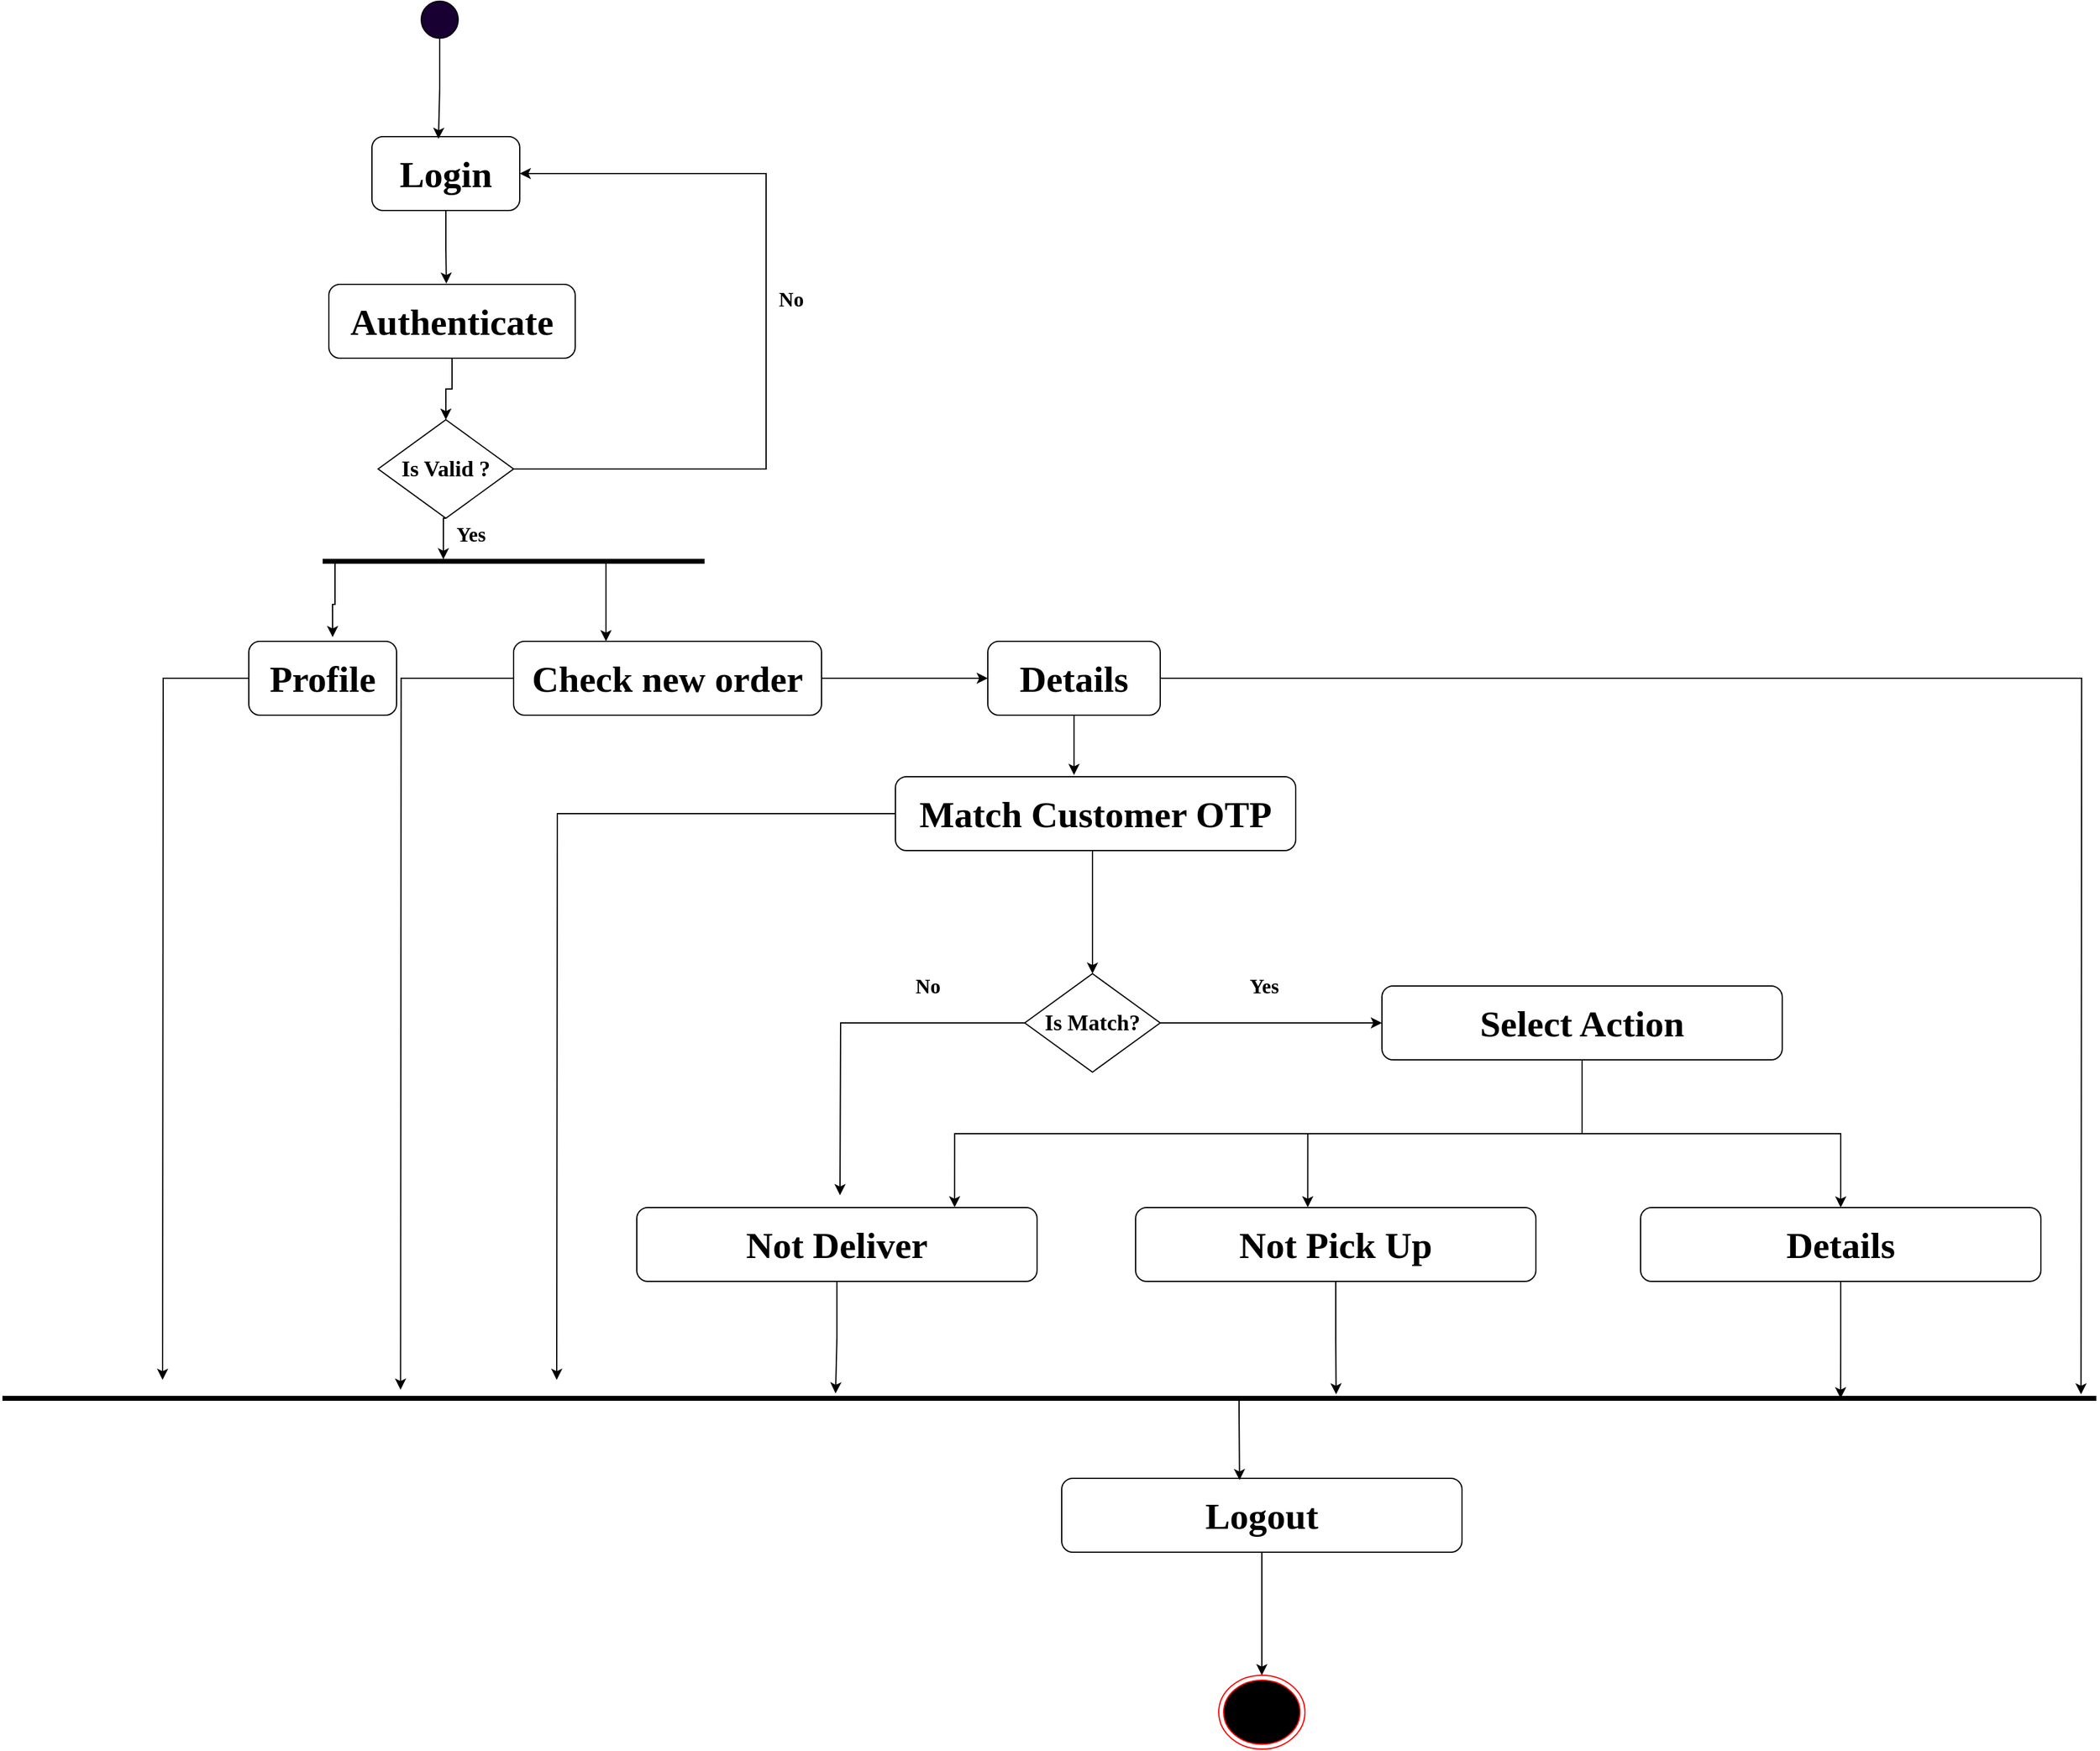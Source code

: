 <mxfile version="21.6.5" type="github">
  <diagram name="Page-1" id="nebeqoRkbiYfqbFeL3QD">
    <mxGraphModel dx="2100" dy="2130" grid="1" gridSize="10" guides="1" tooltips="1" connect="1" arrows="1" fold="1" page="1" pageScale="1" pageWidth="850" pageHeight="1100" math="0" shadow="0">
      <root>
        <mxCell id="0" />
        <mxCell id="1" parent="0" />
        <mxCell id="M4b0cDKv8tkOARRGYxCU-16" style="edgeStyle=orthogonalEdgeStyle;rounded=0;orthogonalLoop=1;jettySize=auto;html=1;" edge="1" parent="1" source="M4b0cDKv8tkOARRGYxCU-1">
          <mxGeometry relative="1" as="geometry">
            <mxPoint x="420.4" y="179.4" as="targetPoint" />
          </mxGeometry>
        </mxCell>
        <mxCell id="M4b0cDKv8tkOARRGYxCU-1" value="&lt;h1&gt;&lt;font face=&quot;Times New Roman&quot; style=&quot;font-size: 30px;&quot;&gt;Login&lt;/font&gt;&lt;/h1&gt;" style="rounded=1;whiteSpace=wrap;html=1;" vertex="1" parent="1">
          <mxGeometry x="360" y="60" width="120" height="60" as="geometry" />
        </mxCell>
        <mxCell id="M4b0cDKv8tkOARRGYxCU-17" style="edgeStyle=orthogonalEdgeStyle;rounded=0;orthogonalLoop=1;jettySize=auto;html=1;entryX=0.5;entryY=0;entryDx=0;entryDy=0;" edge="1" parent="1" source="M4b0cDKv8tkOARRGYxCU-2" target="M4b0cDKv8tkOARRGYxCU-3">
          <mxGeometry relative="1" as="geometry" />
        </mxCell>
        <mxCell id="M4b0cDKv8tkOARRGYxCU-2" value="&lt;h1&gt;&lt;font face=&quot;Times New Roman&quot; style=&quot;font-size: 30px;&quot;&gt;Authenticate&lt;/font&gt;&lt;/h1&gt;" style="rounded=1;whiteSpace=wrap;html=1;" vertex="1" parent="1">
          <mxGeometry x="325" y="180" width="200" height="60" as="geometry" />
        </mxCell>
        <mxCell id="M4b0cDKv8tkOARRGYxCU-18" style="edgeStyle=orthogonalEdgeStyle;rounded=0;orthogonalLoop=1;jettySize=auto;html=1;entryX=1;entryY=0.5;entryDx=0;entryDy=0;" edge="1" parent="1" source="M4b0cDKv8tkOARRGYxCU-3" target="M4b0cDKv8tkOARRGYxCU-1">
          <mxGeometry relative="1" as="geometry">
            <Array as="points">
              <mxPoint x="680" y="330" />
              <mxPoint x="680" y="90" />
            </Array>
          </mxGeometry>
        </mxCell>
        <mxCell id="M4b0cDKv8tkOARRGYxCU-19" value="&lt;h2&gt;&lt;font face=&quot;Comic Sans MS&quot;&gt;No&lt;/font&gt;&lt;/h2&gt;" style="edgeLabel;html=1;align=center;verticalAlign=middle;resizable=0;points=[];" vertex="1" connectable="0" parent="M4b0cDKv8tkOARRGYxCU-18">
          <mxGeometry x="0.065" y="2" relative="1" as="geometry">
            <mxPoint x="22" as="offset" />
          </mxGeometry>
        </mxCell>
        <mxCell id="M4b0cDKv8tkOARRGYxCU-21" style="edgeStyle=orthogonalEdgeStyle;rounded=0;orthogonalLoop=1;jettySize=auto;html=1;exitX=0.5;exitY=1;exitDx=0;exitDy=0;entryX=0.316;entryY=0.34;entryDx=0;entryDy=0;entryPerimeter=0;" edge="1" parent="1" source="M4b0cDKv8tkOARRGYxCU-3" target="M4b0cDKv8tkOARRGYxCU-20">
          <mxGeometry relative="1" as="geometry" />
        </mxCell>
        <mxCell id="M4b0cDKv8tkOARRGYxCU-22" value="&lt;h2&gt;&lt;font face=&quot;Comic Sans MS&quot;&gt;Yes&lt;/font&gt;&lt;/h2&gt;" style="edgeLabel;html=1;align=center;verticalAlign=middle;resizable=0;points=[];" vertex="1" connectable="0" parent="M4b0cDKv8tkOARRGYxCU-21">
          <mxGeometry x="-0.175" y="-3" relative="1" as="geometry">
            <mxPoint x="25" as="offset" />
          </mxGeometry>
        </mxCell>
        <mxCell id="M4b0cDKv8tkOARRGYxCU-3" value="&lt;h2&gt;&lt;font face=&quot;Times New Roman&quot;&gt;Is Valid ?&lt;/font&gt;&lt;/h2&gt;" style="rhombus;whiteSpace=wrap;html=1;" vertex="1" parent="1">
          <mxGeometry x="365" y="290" width="110" height="80" as="geometry" />
        </mxCell>
        <mxCell id="M4b0cDKv8tkOARRGYxCU-43" style="edgeStyle=orthogonalEdgeStyle;rounded=0;orthogonalLoop=1;jettySize=auto;html=1;" edge="1" parent="1" source="M4b0cDKv8tkOARRGYxCU-4">
          <mxGeometry relative="1" as="geometry">
            <mxPoint x="190" y="1070" as="targetPoint" />
          </mxGeometry>
        </mxCell>
        <mxCell id="M4b0cDKv8tkOARRGYxCU-4" value="&lt;h1&gt;&lt;font face=&quot;Times New Roman&quot; style=&quot;font-size: 30px;&quot;&gt;Profile&lt;/font&gt;&lt;/h1&gt;" style="rounded=1;whiteSpace=wrap;html=1;" vertex="1" parent="1">
          <mxGeometry x="260" y="470" width="120" height="60" as="geometry" />
        </mxCell>
        <mxCell id="M4b0cDKv8tkOARRGYxCU-25" style="edgeStyle=orthogonalEdgeStyle;rounded=0;orthogonalLoop=1;jettySize=auto;html=1;" edge="1" parent="1" source="M4b0cDKv8tkOARRGYxCU-5" target="M4b0cDKv8tkOARRGYxCU-6">
          <mxGeometry relative="1" as="geometry" />
        </mxCell>
        <mxCell id="M4b0cDKv8tkOARRGYxCU-44" style="edgeStyle=orthogonalEdgeStyle;rounded=0;orthogonalLoop=1;jettySize=auto;html=1;" edge="1" parent="1" source="M4b0cDKv8tkOARRGYxCU-5">
          <mxGeometry relative="1" as="geometry">
            <mxPoint x="383.2" y="1078" as="targetPoint" />
          </mxGeometry>
        </mxCell>
        <mxCell id="M4b0cDKv8tkOARRGYxCU-5" value="&lt;h1&gt;&lt;font face=&quot;Times New Roman&quot; style=&quot;font-size: 30px;&quot;&gt;Check new order&lt;/font&gt;&lt;/h1&gt;" style="rounded=1;whiteSpace=wrap;html=1;" vertex="1" parent="1">
          <mxGeometry x="475" y="470" width="250" height="60" as="geometry" />
        </mxCell>
        <mxCell id="M4b0cDKv8tkOARRGYxCU-28" style="edgeStyle=orthogonalEdgeStyle;rounded=0;orthogonalLoop=1;jettySize=auto;html=1;" edge="1" parent="1" source="M4b0cDKv8tkOARRGYxCU-6">
          <mxGeometry relative="1" as="geometry">
            <mxPoint x="1747.6" y="1081.8" as="targetPoint" />
          </mxGeometry>
        </mxCell>
        <mxCell id="M4b0cDKv8tkOARRGYxCU-29" style="edgeStyle=orthogonalEdgeStyle;rounded=0;orthogonalLoop=1;jettySize=auto;html=1;" edge="1" parent="1" source="M4b0cDKv8tkOARRGYxCU-6">
          <mxGeometry relative="1" as="geometry">
            <mxPoint x="930.0" y="578.6" as="targetPoint" />
          </mxGeometry>
        </mxCell>
        <mxCell id="M4b0cDKv8tkOARRGYxCU-6" value="&lt;h1&gt;&lt;font face=&quot;Times New Roman&quot; style=&quot;font-size: 30px;&quot;&gt;Details&lt;/font&gt;&lt;/h1&gt;" style="rounded=1;whiteSpace=wrap;html=1;" vertex="1" parent="1">
          <mxGeometry x="860" y="470" width="140" height="60" as="geometry" />
        </mxCell>
        <mxCell id="M4b0cDKv8tkOARRGYxCU-30" style="edgeStyle=orthogonalEdgeStyle;rounded=0;orthogonalLoop=1;jettySize=auto;html=1;entryX=0.5;entryY=0;entryDx=0;entryDy=0;" edge="1" parent="1" source="M4b0cDKv8tkOARRGYxCU-7" target="M4b0cDKv8tkOARRGYxCU-8">
          <mxGeometry relative="1" as="geometry">
            <Array as="points">
              <mxPoint x="945" y="670" />
              <mxPoint x="945" y="670" />
            </Array>
          </mxGeometry>
        </mxCell>
        <mxCell id="M4b0cDKv8tkOARRGYxCU-45" style="edgeStyle=orthogonalEdgeStyle;rounded=0;orthogonalLoop=1;jettySize=auto;html=1;" edge="1" parent="1" source="M4b0cDKv8tkOARRGYxCU-7">
          <mxGeometry relative="1" as="geometry">
            <mxPoint x="510" y="1070" as="targetPoint" />
          </mxGeometry>
        </mxCell>
        <mxCell id="M4b0cDKv8tkOARRGYxCU-7" value="&lt;h1&gt;&lt;font face=&quot;Times New Roman&quot; style=&quot;font-size: 30px;&quot;&gt;Match Customer OTP&lt;/font&gt;&lt;/h1&gt;" style="rounded=1;whiteSpace=wrap;html=1;" vertex="1" parent="1">
          <mxGeometry x="785" y="580" width="325" height="60" as="geometry" />
        </mxCell>
        <mxCell id="M4b0cDKv8tkOARRGYxCU-31" style="edgeStyle=orthogonalEdgeStyle;rounded=0;orthogonalLoop=1;jettySize=auto;html=1;entryX=0;entryY=0.5;entryDx=0;entryDy=0;" edge="1" parent="1" source="M4b0cDKv8tkOARRGYxCU-8" target="M4b0cDKv8tkOARRGYxCU-9">
          <mxGeometry relative="1" as="geometry" />
        </mxCell>
        <mxCell id="M4b0cDKv8tkOARRGYxCU-32" value="&lt;h2&gt;&lt;font face=&quot;Comic Sans MS&quot;&gt;Yes&lt;/font&gt;&lt;/h2&gt;" style="edgeLabel;html=1;align=center;verticalAlign=middle;resizable=0;points=[];" vertex="1" connectable="0" parent="M4b0cDKv8tkOARRGYxCU-31">
          <mxGeometry x="-0.018" y="1" relative="1" as="geometry">
            <mxPoint x="-5" y="-29" as="offset" />
          </mxGeometry>
        </mxCell>
        <mxCell id="M4b0cDKv8tkOARRGYxCU-33" style="edgeStyle=orthogonalEdgeStyle;rounded=0;orthogonalLoop=1;jettySize=auto;html=1;" edge="1" parent="1" source="M4b0cDKv8tkOARRGYxCU-8">
          <mxGeometry relative="1" as="geometry">
            <mxPoint x="740" y="920" as="targetPoint" />
          </mxGeometry>
        </mxCell>
        <mxCell id="M4b0cDKv8tkOARRGYxCU-34" value="&lt;h2&gt;&lt;font face=&quot;Comic Sans MS&quot;&gt;No&lt;/font&gt;&lt;/h2&gt;" style="edgeLabel;html=1;align=center;verticalAlign=middle;resizable=0;points=[];" vertex="1" connectable="0" parent="M4b0cDKv8tkOARRGYxCU-33">
          <mxGeometry x="-0.478" y="-1" relative="1" as="geometry">
            <mxPoint x="-4" y="-29" as="offset" />
          </mxGeometry>
        </mxCell>
        <mxCell id="M4b0cDKv8tkOARRGYxCU-8" value="&lt;h2&gt;&lt;font face=&quot;Times New Roman&quot;&gt;Is Match?&lt;/font&gt;&lt;/h2&gt;" style="rhombus;whiteSpace=wrap;html=1;" vertex="1" parent="1">
          <mxGeometry x="890" y="740" width="110" height="80" as="geometry" />
        </mxCell>
        <mxCell id="M4b0cDKv8tkOARRGYxCU-35" style="edgeStyle=orthogonalEdgeStyle;rounded=0;orthogonalLoop=1;jettySize=auto;html=1;entryX=0.43;entryY=-0.003;entryDx=0;entryDy=0;entryPerimeter=0;" edge="1" parent="1" source="M4b0cDKv8tkOARRGYxCU-9" target="M4b0cDKv8tkOARRGYxCU-11">
          <mxGeometry relative="1" as="geometry" />
        </mxCell>
        <mxCell id="M4b0cDKv8tkOARRGYxCU-36" style="edgeStyle=orthogonalEdgeStyle;rounded=0;orthogonalLoop=1;jettySize=auto;html=1;entryX=0.794;entryY=-0.003;entryDx=0;entryDy=0;entryPerimeter=0;" edge="1" parent="1" source="M4b0cDKv8tkOARRGYxCU-9" target="M4b0cDKv8tkOARRGYxCU-12">
          <mxGeometry relative="1" as="geometry">
            <Array as="points">
              <mxPoint x="1343" y="870" />
              <mxPoint x="833" y="870" />
            </Array>
          </mxGeometry>
        </mxCell>
        <mxCell id="M4b0cDKv8tkOARRGYxCU-37" style="edgeStyle=orthogonalEdgeStyle;rounded=0;orthogonalLoop=1;jettySize=auto;html=1;entryX=0.5;entryY=0;entryDx=0;entryDy=0;" edge="1" parent="1" source="M4b0cDKv8tkOARRGYxCU-9" target="M4b0cDKv8tkOARRGYxCU-10">
          <mxGeometry relative="1" as="geometry" />
        </mxCell>
        <mxCell id="M4b0cDKv8tkOARRGYxCU-9" value="&lt;h1&gt;&lt;font face=&quot;Times New Roman&quot; style=&quot;font-size: 30px;&quot;&gt;Select Action&lt;/font&gt;&lt;/h1&gt;" style="rounded=1;whiteSpace=wrap;html=1;" vertex="1" parent="1">
          <mxGeometry x="1180" y="750" width="325" height="60" as="geometry" />
        </mxCell>
        <mxCell id="M4b0cDKv8tkOARRGYxCU-38" style="edgeStyle=orthogonalEdgeStyle;rounded=0;orthogonalLoop=1;jettySize=auto;html=1;" edge="1" parent="1" source="M4b0cDKv8tkOARRGYxCU-10">
          <mxGeometry relative="1" as="geometry">
            <mxPoint x="1552.4" y="1085" as="targetPoint" />
          </mxGeometry>
        </mxCell>
        <mxCell id="M4b0cDKv8tkOARRGYxCU-10" value="&lt;h1&gt;&lt;font face=&quot;Times New Roman&quot; style=&quot;font-size: 30px;&quot;&gt;Details&lt;/font&gt;&lt;/h1&gt;" style="rounded=1;whiteSpace=wrap;html=1;" vertex="1" parent="1">
          <mxGeometry x="1390" y="930" width="325" height="60" as="geometry" />
        </mxCell>
        <mxCell id="M4b0cDKv8tkOARRGYxCU-39" style="edgeStyle=orthogonalEdgeStyle;rounded=0;orthogonalLoop=1;jettySize=auto;html=1;" edge="1" parent="1" source="M4b0cDKv8tkOARRGYxCU-11">
          <mxGeometry relative="1" as="geometry">
            <mxPoint x="1142.8" y="1081.8" as="targetPoint" />
          </mxGeometry>
        </mxCell>
        <mxCell id="M4b0cDKv8tkOARRGYxCU-11" value="&lt;h1&gt;&lt;font face=&quot;Times New Roman&quot; style=&quot;font-size: 30px;&quot;&gt;Not Pick Up&lt;/font&gt;&lt;/h1&gt;" style="rounded=1;whiteSpace=wrap;html=1;" vertex="1" parent="1">
          <mxGeometry x="980" y="930" width="325" height="60" as="geometry" />
        </mxCell>
        <mxCell id="M4b0cDKv8tkOARRGYxCU-40" style="edgeStyle=orthogonalEdgeStyle;rounded=0;orthogonalLoop=1;jettySize=auto;html=1;" edge="1" parent="1" source="M4b0cDKv8tkOARRGYxCU-12">
          <mxGeometry relative="1" as="geometry">
            <mxPoint x="736.4" y="1081" as="targetPoint" />
          </mxGeometry>
        </mxCell>
        <mxCell id="M4b0cDKv8tkOARRGYxCU-12" value="&lt;h1&gt;&lt;font face=&quot;Times New Roman&quot; style=&quot;font-size: 30px;&quot;&gt;Not Deliver&lt;/font&gt;&lt;/h1&gt;" style="rounded=1;whiteSpace=wrap;html=1;" vertex="1" parent="1">
          <mxGeometry x="575" y="930" width="325" height="60" as="geometry" />
        </mxCell>
        <mxCell id="M4b0cDKv8tkOARRGYxCU-50" style="edgeStyle=orthogonalEdgeStyle;rounded=0;orthogonalLoop=1;jettySize=auto;html=1;entryX=0.5;entryY=0;entryDx=0;entryDy=0;" edge="1" parent="1" source="M4b0cDKv8tkOARRGYxCU-13" target="M4b0cDKv8tkOARRGYxCU-46">
          <mxGeometry relative="1" as="geometry" />
        </mxCell>
        <mxCell id="M4b0cDKv8tkOARRGYxCU-13" value="&lt;h1&gt;&lt;font face=&quot;Times New Roman&quot; style=&quot;font-size: 30px;&quot;&gt;Logout&lt;/font&gt;&lt;/h1&gt;" style="rounded=1;whiteSpace=wrap;html=1;" vertex="1" parent="1">
          <mxGeometry x="920" y="1150" width="325" height="60" as="geometry" />
        </mxCell>
        <mxCell id="M4b0cDKv8tkOARRGYxCU-15" style="edgeStyle=orthogonalEdgeStyle;rounded=0;orthogonalLoop=1;jettySize=auto;html=1;" edge="1" parent="1" source="M4b0cDKv8tkOARRGYxCU-14">
          <mxGeometry relative="1" as="geometry">
            <mxPoint x="414.0" y="61.8" as="targetPoint" />
          </mxGeometry>
        </mxCell>
        <mxCell id="M4b0cDKv8tkOARRGYxCU-14" value="" style="ellipse;whiteSpace=wrap;html=1;aspect=fixed;fillColor=#190033;" vertex="1" parent="1">
          <mxGeometry x="400" y="-50" width="30" height="30" as="geometry" />
        </mxCell>
        <mxCell id="M4b0cDKv8tkOARRGYxCU-23" style="edgeStyle=orthogonalEdgeStyle;rounded=0;orthogonalLoop=1;jettySize=auto;html=1;entryX=0.567;entryY=-0.057;entryDx=0;entryDy=0;entryPerimeter=0;" edge="1" parent="1" source="M4b0cDKv8tkOARRGYxCU-20" target="M4b0cDKv8tkOARRGYxCU-4">
          <mxGeometry relative="1" as="geometry">
            <Array as="points">
              <mxPoint x="330" y="440" />
              <mxPoint x="328" y="440" />
            </Array>
          </mxGeometry>
        </mxCell>
        <mxCell id="M4b0cDKv8tkOARRGYxCU-24" style="edgeStyle=orthogonalEdgeStyle;rounded=0;orthogonalLoop=1;jettySize=auto;html=1;" edge="1" parent="1" source="M4b0cDKv8tkOARRGYxCU-20" target="M4b0cDKv8tkOARRGYxCU-5">
          <mxGeometry relative="1" as="geometry">
            <Array as="points">
              <mxPoint x="550" y="430" />
              <mxPoint x="550" y="430" />
            </Array>
          </mxGeometry>
        </mxCell>
        <mxCell id="M4b0cDKv8tkOARRGYxCU-20" value="" style="line;strokeWidth=4;html=1;perimeter=backbonePerimeter;points=[];outlineConnect=0;" vertex="1" parent="1">
          <mxGeometry x="320" y="400" width="310" height="10" as="geometry" />
        </mxCell>
        <mxCell id="M4b0cDKv8tkOARRGYxCU-42" style="edgeStyle=orthogonalEdgeStyle;rounded=0;orthogonalLoop=1;jettySize=auto;html=1;" edge="1" parent="1" source="M4b0cDKv8tkOARRGYxCU-27">
          <mxGeometry relative="1" as="geometry">
            <mxPoint x="1064.4" y="1151.4" as="targetPoint" />
            <Array as="points">
              <mxPoint x="1064" y="1095" />
              <mxPoint x="1064" y="1095" />
            </Array>
          </mxGeometry>
        </mxCell>
        <mxCell id="M4b0cDKv8tkOARRGYxCU-27" value="" style="line;strokeWidth=4;html=1;perimeter=backbonePerimeter;points=[];outlineConnect=0;" vertex="1" parent="1">
          <mxGeometry x="60" y="1080" width="1700" height="10" as="geometry" />
        </mxCell>
        <mxCell id="M4b0cDKv8tkOARRGYxCU-46" value="" style="ellipse;html=1;shape=endState;fillColor=#000000;strokeColor=#ff0000;" vertex="1" parent="1">
          <mxGeometry x="1047.5" y="1310" width="70" height="60" as="geometry" />
        </mxCell>
      </root>
    </mxGraphModel>
  </diagram>
</mxfile>
